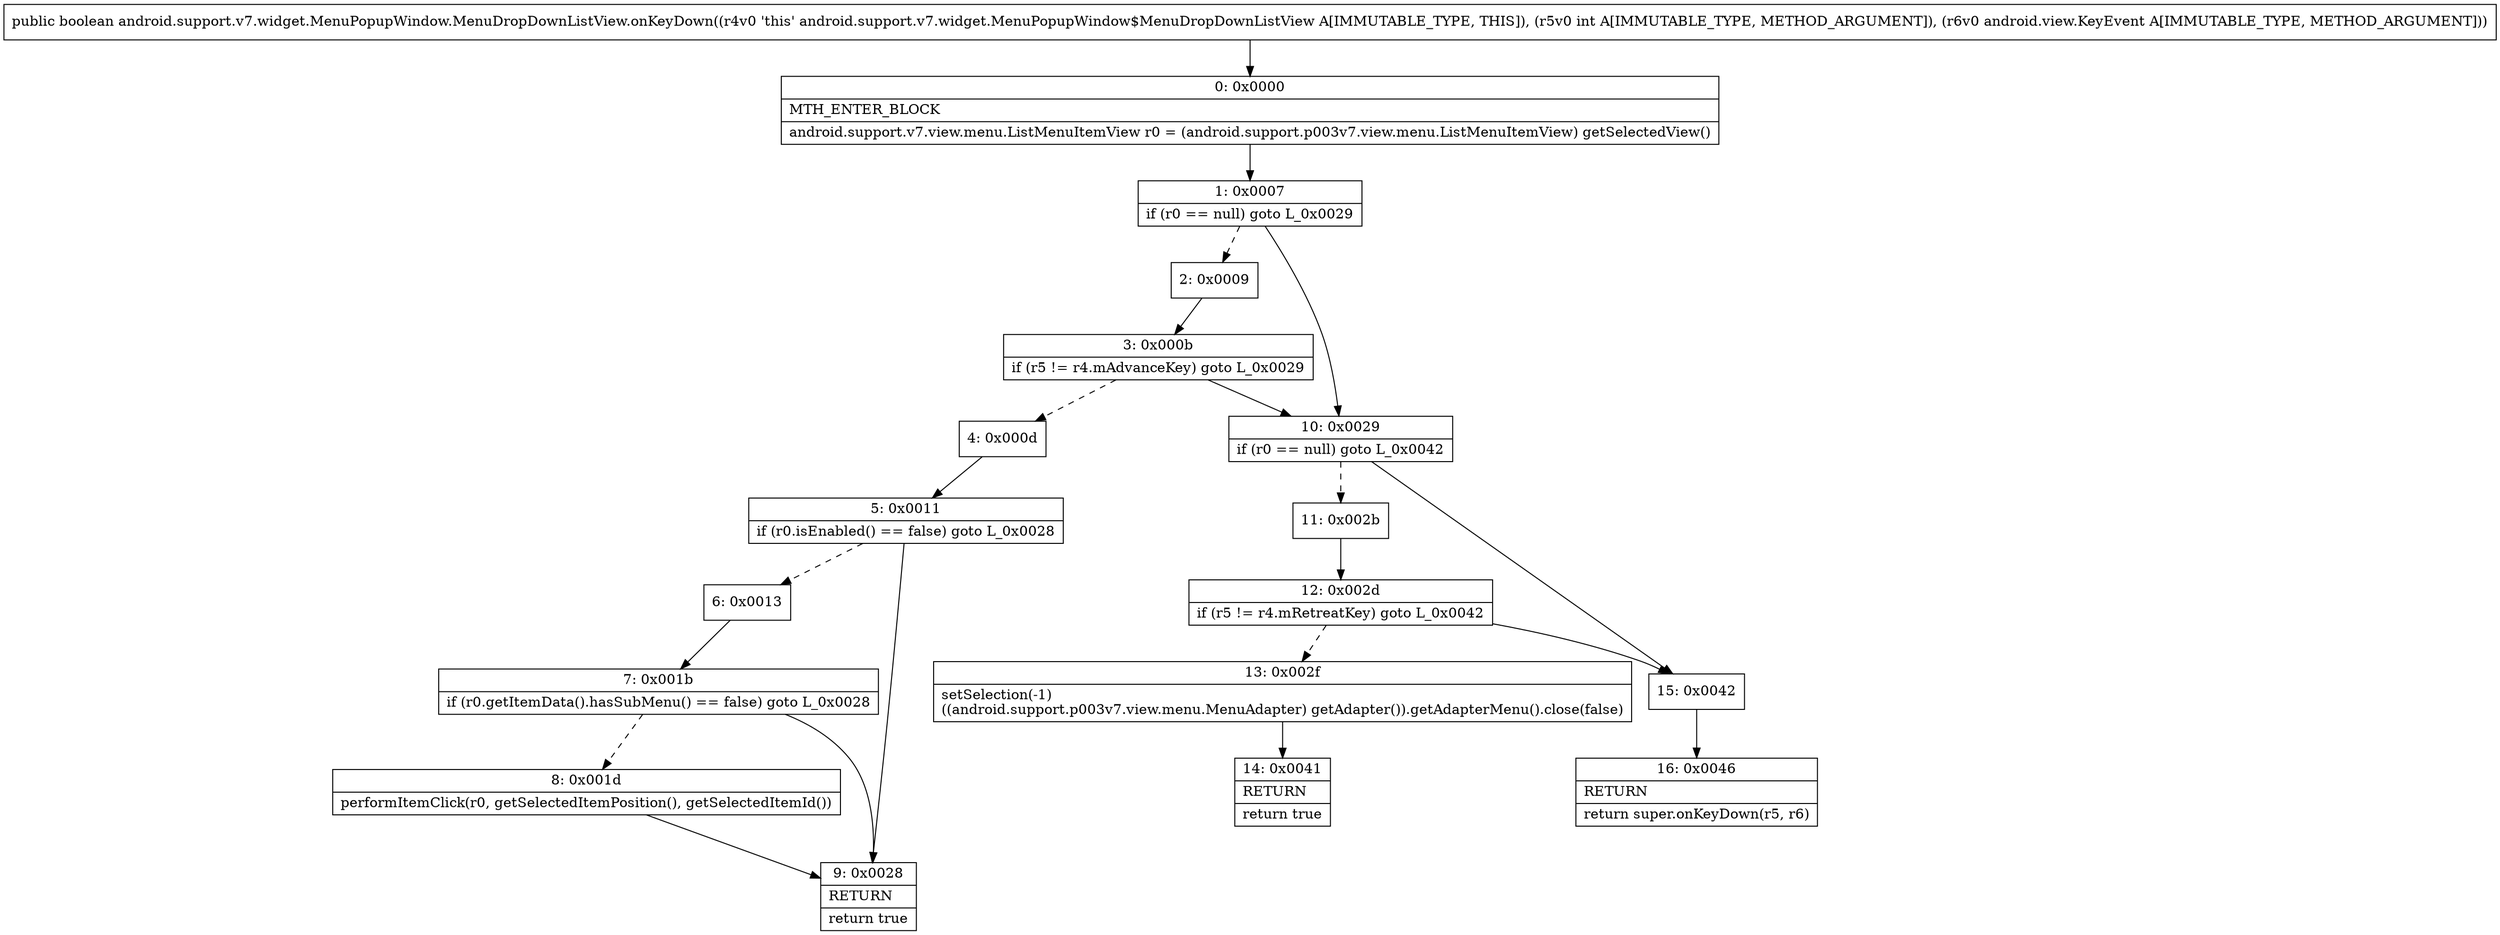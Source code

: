 digraph "CFG forandroid.support.v7.widget.MenuPopupWindow.MenuDropDownListView.onKeyDown(ILandroid\/view\/KeyEvent;)Z" {
Node_0 [shape=record,label="{0\:\ 0x0000|MTH_ENTER_BLOCK\l|android.support.v7.view.menu.ListMenuItemView r0 = (android.support.p003v7.view.menu.ListMenuItemView) getSelectedView()\l}"];
Node_1 [shape=record,label="{1\:\ 0x0007|if (r0 == null) goto L_0x0029\l}"];
Node_2 [shape=record,label="{2\:\ 0x0009}"];
Node_3 [shape=record,label="{3\:\ 0x000b|if (r5 != r4.mAdvanceKey) goto L_0x0029\l}"];
Node_4 [shape=record,label="{4\:\ 0x000d}"];
Node_5 [shape=record,label="{5\:\ 0x0011|if (r0.isEnabled() == false) goto L_0x0028\l}"];
Node_6 [shape=record,label="{6\:\ 0x0013}"];
Node_7 [shape=record,label="{7\:\ 0x001b|if (r0.getItemData().hasSubMenu() == false) goto L_0x0028\l}"];
Node_8 [shape=record,label="{8\:\ 0x001d|performItemClick(r0, getSelectedItemPosition(), getSelectedItemId())\l}"];
Node_9 [shape=record,label="{9\:\ 0x0028|RETURN\l|return true\l}"];
Node_10 [shape=record,label="{10\:\ 0x0029|if (r0 == null) goto L_0x0042\l}"];
Node_11 [shape=record,label="{11\:\ 0x002b}"];
Node_12 [shape=record,label="{12\:\ 0x002d|if (r5 != r4.mRetreatKey) goto L_0x0042\l}"];
Node_13 [shape=record,label="{13\:\ 0x002f|setSelection(\-1)\l((android.support.p003v7.view.menu.MenuAdapter) getAdapter()).getAdapterMenu().close(false)\l}"];
Node_14 [shape=record,label="{14\:\ 0x0041|RETURN\l|return true\l}"];
Node_15 [shape=record,label="{15\:\ 0x0042}"];
Node_16 [shape=record,label="{16\:\ 0x0046|RETURN\l|return super.onKeyDown(r5, r6)\l}"];
MethodNode[shape=record,label="{public boolean android.support.v7.widget.MenuPopupWindow.MenuDropDownListView.onKeyDown((r4v0 'this' android.support.v7.widget.MenuPopupWindow$MenuDropDownListView A[IMMUTABLE_TYPE, THIS]), (r5v0 int A[IMMUTABLE_TYPE, METHOD_ARGUMENT]), (r6v0 android.view.KeyEvent A[IMMUTABLE_TYPE, METHOD_ARGUMENT])) }"];
MethodNode -> Node_0;
Node_0 -> Node_1;
Node_1 -> Node_2[style=dashed];
Node_1 -> Node_10;
Node_2 -> Node_3;
Node_3 -> Node_4[style=dashed];
Node_3 -> Node_10;
Node_4 -> Node_5;
Node_5 -> Node_6[style=dashed];
Node_5 -> Node_9;
Node_6 -> Node_7;
Node_7 -> Node_8[style=dashed];
Node_7 -> Node_9;
Node_8 -> Node_9;
Node_10 -> Node_11[style=dashed];
Node_10 -> Node_15;
Node_11 -> Node_12;
Node_12 -> Node_13[style=dashed];
Node_12 -> Node_15;
Node_13 -> Node_14;
Node_15 -> Node_16;
}


